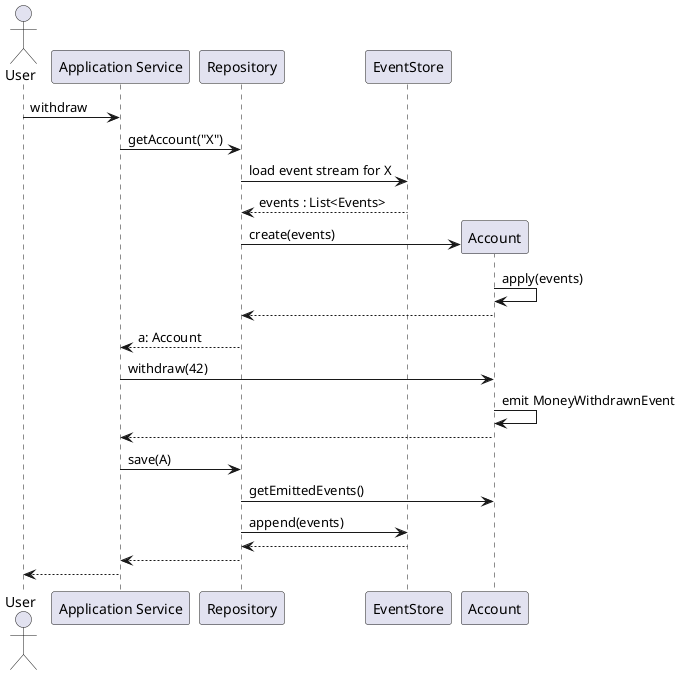 @startuml

actor "User" as U
participant "Application Service" as AS
participant "Repository" as R
participant "EventStore" as ES

U -> AS: withdraw
AS -> R: getAccount("X")
R -> ES: load event stream for X
R <-- ES: events : List<Events>
create "Account" as A
R ->  A: create(events)
A -> A: apply(events)
R <-- A
AS <-- R: a: Account
AS -> A: withdraw(42)
A -> A: emit MoneyWithdrawnEvent
AS <-- A
AS -> R: save(A)
R -> A: getEmittedEvents()
R -> ES: append(events)
R <-- ES
AS <-- R
U <-- AS

@enduml